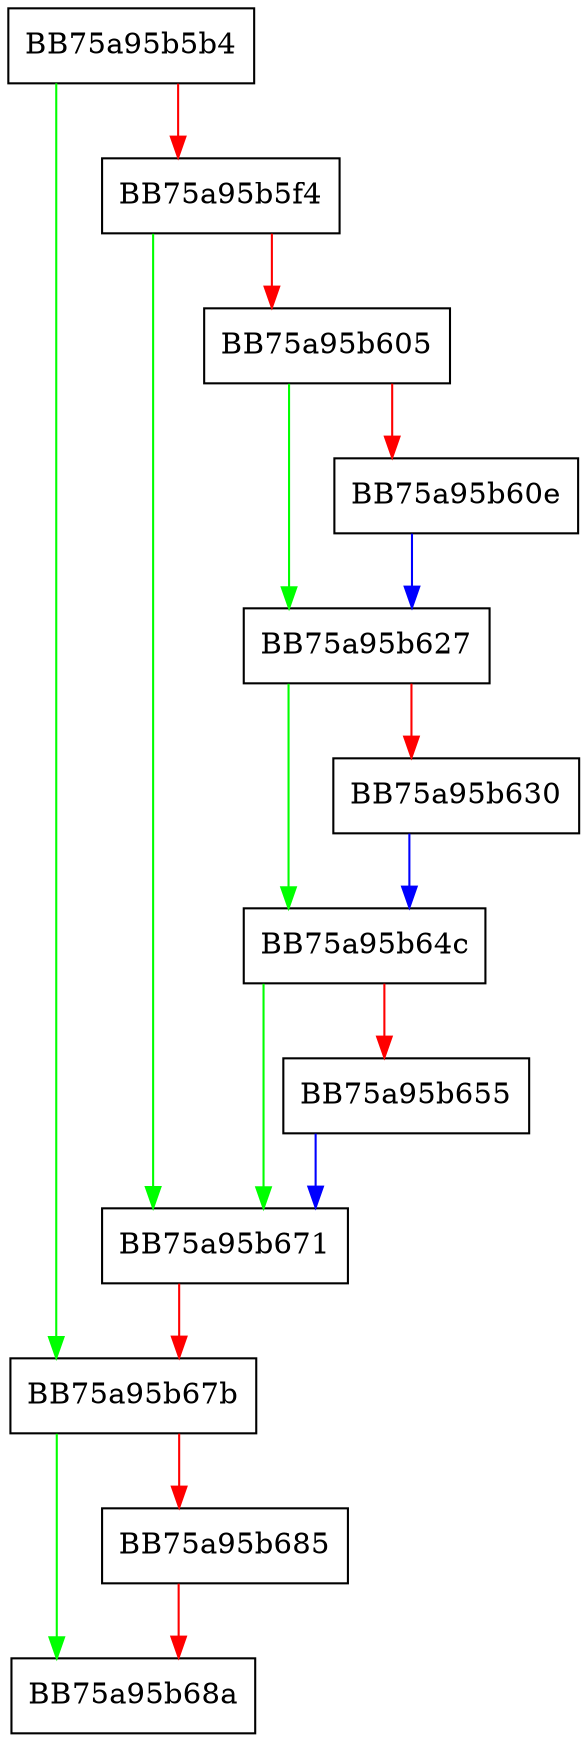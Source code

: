 digraph _update_cumulative_process_stats {
  node [shape="box"];
  graph [splines=ortho];
  BB75a95b5b4 -> BB75a95b67b [color="green"];
  BB75a95b5b4 -> BB75a95b5f4 [color="red"];
  BB75a95b5f4 -> BB75a95b671 [color="green"];
  BB75a95b5f4 -> BB75a95b605 [color="red"];
  BB75a95b605 -> BB75a95b627 [color="green"];
  BB75a95b605 -> BB75a95b60e [color="red"];
  BB75a95b60e -> BB75a95b627 [color="blue"];
  BB75a95b627 -> BB75a95b64c [color="green"];
  BB75a95b627 -> BB75a95b630 [color="red"];
  BB75a95b630 -> BB75a95b64c [color="blue"];
  BB75a95b64c -> BB75a95b671 [color="green"];
  BB75a95b64c -> BB75a95b655 [color="red"];
  BB75a95b655 -> BB75a95b671 [color="blue"];
  BB75a95b671 -> BB75a95b67b [color="red"];
  BB75a95b67b -> BB75a95b68a [color="green"];
  BB75a95b67b -> BB75a95b685 [color="red"];
  BB75a95b685 -> BB75a95b68a [color="red"];
}